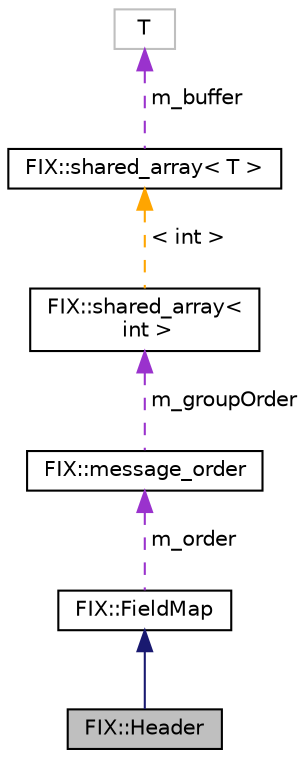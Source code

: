 digraph "FIX::Header"
{
  edge [fontname="Helvetica",fontsize="10",labelfontname="Helvetica",labelfontsize="10"];
  node [fontname="Helvetica",fontsize="10",shape=record];
  Node2 [label="FIX::Header",height=0.2,width=0.4,color="black", fillcolor="grey75", style="filled", fontcolor="black"];
  Node3 -> Node2 [dir="back",color="midnightblue",fontsize="10",style="solid",fontname="Helvetica"];
  Node3 [label="FIX::FieldMap",height=0.2,width=0.4,color="black", fillcolor="white", style="filled",URL="$class_f_i_x_1_1_field_map.html",tooltip="Stores and organizes a collection of Fields. "];
  Node4 -> Node3 [dir="back",color="darkorchid3",fontsize="10",style="dashed",label=" m_order" ,fontname="Helvetica"];
  Node4 [label="FIX::message_order",height=0.2,width=0.4,color="black", fillcolor="white", style="filled",URL="$struct_f_i_x_1_1message__order.html",tooltip="Sorts fields in header, normal, or trailer order. "];
  Node5 -> Node4 [dir="back",color="darkorchid3",fontsize="10",style="dashed",label=" m_groupOrder" ,fontname="Helvetica"];
  Node5 [label="FIX::shared_array\<\l int \>",height=0.2,width=0.4,color="black", fillcolor="white", style="filled",URL="$class_f_i_x_1_1shared__array.html"];
  Node6 -> Node5 [dir="back",color="orange",fontsize="10",style="dashed",label=" \< int \>" ,fontname="Helvetica"];
  Node6 [label="FIX::shared_array\< T \>",height=0.2,width=0.4,color="black", fillcolor="white", style="filled",URL="$class_f_i_x_1_1shared__array.html",tooltip="Shared array with atomic reference count. "];
  Node7 -> Node6 [dir="back",color="darkorchid3",fontsize="10",style="dashed",label=" m_buffer" ,fontname="Helvetica"];
  Node7 [label="T",height=0.2,width=0.4,color="grey75", fillcolor="white", style="filled"];
}

